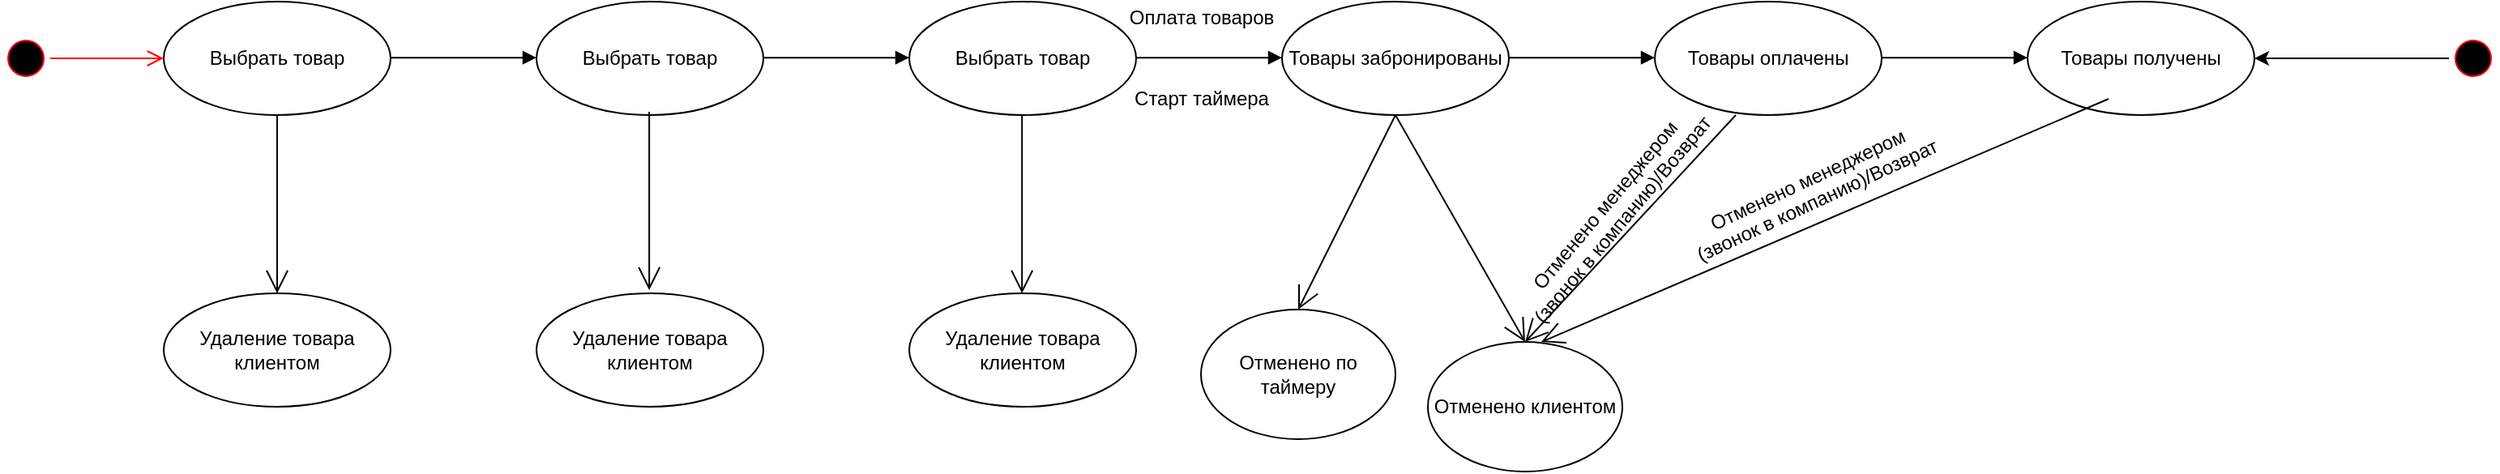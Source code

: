 <mxfile version="14.3.1" type="github">
  <diagram name="Page-1" id="e7e014a7-5840-1c2e-5031-d8a46d1fe8dd">
    <mxGraphModel dx="1385" dy="670" grid="1" gridSize="10" guides="1" tooltips="1" connect="1" arrows="1" fold="1" page="1" pageScale="1" pageWidth="1169" pageHeight="826" background="#ffffff" math="0" shadow="0">
      <root>
        <mxCell id="0" />
        <mxCell id="1" parent="0" />
        <mxCell id="yKBbH9UPJJsHBe1DaO3o-41" value="" style="ellipse;html=1;shape=startState;fillColor=#000000;strokeColor=#ff0000;" vertex="1" parent="1">
          <mxGeometry x="20" y="310" width="30" height="30" as="geometry" />
        </mxCell>
        <mxCell id="yKBbH9UPJJsHBe1DaO3o-42" value="" style="edgeStyle=orthogonalEdgeStyle;html=1;verticalAlign=bottom;endArrow=open;endSize=8;strokeColor=#ff0000;" edge="1" source="yKBbH9UPJJsHBe1DaO3o-41" parent="1">
          <mxGeometry relative="1" as="geometry">
            <mxPoint x="120" y="325" as="targetPoint" />
          </mxGeometry>
        </mxCell>
        <mxCell id="yKBbH9UPJJsHBe1DaO3o-43" value="Выбрать товар" style="ellipse;whiteSpace=wrap;html=1;" vertex="1" parent="1">
          <mxGeometry x="120" y="290" width="140" height="70" as="geometry" />
        </mxCell>
        <mxCell id="yKBbH9UPJJsHBe1DaO3o-44" value="Выбрать товар" style="ellipse;whiteSpace=wrap;html=1;" vertex="1" parent="1">
          <mxGeometry x="350" y="290" width="140" height="70" as="geometry" />
        </mxCell>
        <mxCell id="yKBbH9UPJJsHBe1DaO3o-45" value="Выбрать товар" style="ellipse;whiteSpace=wrap;html=1;" vertex="1" parent="1">
          <mxGeometry x="580" y="290" width="140" height="70" as="geometry" />
        </mxCell>
        <mxCell id="yKBbH9UPJJsHBe1DaO3o-46" value="" style="endArrow=block;endFill=1;html=1;edgeStyle=orthogonalEdgeStyle;align=left;verticalAlign=top;" edge="1" parent="1">
          <mxGeometry x="-1" relative="1" as="geometry">
            <mxPoint x="260" y="324.58" as="sourcePoint" />
            <mxPoint x="350" y="324.58" as="targetPoint" />
          </mxGeometry>
        </mxCell>
        <mxCell id="yKBbH9UPJJsHBe1DaO3o-48" value="" style="endArrow=block;endFill=1;html=1;edgeStyle=orthogonalEdgeStyle;align=left;verticalAlign=top;" edge="1" parent="1">
          <mxGeometry x="-0.778" y="-15" relative="1" as="geometry">
            <mxPoint x="490" y="324.58" as="sourcePoint" />
            <mxPoint x="580" y="324.58" as="targetPoint" />
            <mxPoint as="offset" />
          </mxGeometry>
        </mxCell>
        <mxCell id="yKBbH9UPJJsHBe1DaO3o-56" value="&lt;div&gt;Товары забронированы&lt;/div&gt;" style="ellipse;whiteSpace=wrap;html=1;" vertex="1" parent="1">
          <mxGeometry x="810" y="290" width="140" height="70" as="geometry" />
        </mxCell>
        <mxCell id="yKBbH9UPJJsHBe1DaO3o-58" value="" style="endArrow=block;endFill=1;html=1;edgeStyle=orthogonalEdgeStyle;align=left;verticalAlign=top;" edge="1" parent="1">
          <mxGeometry x="-1" relative="1" as="geometry">
            <mxPoint x="720" y="324.58" as="sourcePoint" />
            <mxPoint x="810" y="324.58" as="targetPoint" />
          </mxGeometry>
        </mxCell>
        <mxCell id="yKBbH9UPJJsHBe1DaO3o-60" value="Товары оплачены" style="ellipse;whiteSpace=wrap;html=1;" vertex="1" parent="1">
          <mxGeometry x="1040" y="290" width="140" height="70" as="geometry" />
        </mxCell>
        <mxCell id="yKBbH9UPJJsHBe1DaO3o-61" value="" style="endArrow=block;endFill=1;html=1;edgeStyle=orthogonalEdgeStyle;align=left;verticalAlign=top;" edge="1" parent="1">
          <mxGeometry x="-0.556" y="-15" relative="1" as="geometry">
            <mxPoint x="950" y="324.58" as="sourcePoint" />
            <mxPoint x="1040" y="324.58" as="targetPoint" />
            <mxPoint as="offset" />
          </mxGeometry>
        </mxCell>
        <mxCell id="yKBbH9UPJJsHBe1DaO3o-63" value="Товары получены" style="ellipse;whiteSpace=wrap;html=1;" vertex="1" parent="1">
          <mxGeometry x="1270" y="290" width="140" height="70" as="geometry" />
        </mxCell>
        <mxCell id="yKBbH9UPJJsHBe1DaO3o-64" value="" style="endArrow=block;endFill=1;html=1;edgeStyle=orthogonalEdgeStyle;align=left;verticalAlign=top;" edge="1" parent="1">
          <mxGeometry x="-1" relative="1" as="geometry">
            <mxPoint x="1180" y="324.58" as="sourcePoint" />
            <mxPoint x="1270" y="324.58" as="targetPoint" />
          </mxGeometry>
        </mxCell>
        <mxCell id="yKBbH9UPJJsHBe1DaO3o-91" style="edgeStyle=orthogonalEdgeStyle;rounded=0;orthogonalLoop=1;jettySize=auto;html=1;entryX=1;entryY=0.5;entryDx=0;entryDy=0;" edge="1" parent="1" source="yKBbH9UPJJsHBe1DaO3o-69" target="yKBbH9UPJJsHBe1DaO3o-63">
          <mxGeometry relative="1" as="geometry" />
        </mxCell>
        <mxCell id="yKBbH9UPJJsHBe1DaO3o-69" value="" style="ellipse;html=1;shape=startState;fillColor=#000000;strokeColor=#ff0000;" vertex="1" parent="1">
          <mxGeometry x="1530" y="310" width="30" height="30" as="geometry" />
        </mxCell>
        <mxCell id="yKBbH9UPJJsHBe1DaO3o-71" value="Удаление товара клиентом" style="ellipse;whiteSpace=wrap;html=1;" vertex="1" parent="1">
          <mxGeometry x="120" y="470" width="140" height="70" as="geometry" />
        </mxCell>
        <mxCell id="yKBbH9UPJJsHBe1DaO3o-72" value="Удаление товара клиентом" style="ellipse;whiteSpace=wrap;html=1;" vertex="1" parent="1">
          <mxGeometry x="350" y="470" width="140" height="70" as="geometry" />
        </mxCell>
        <mxCell id="yKBbH9UPJJsHBe1DaO3o-73" value="Удаление товара клиентом" style="ellipse;whiteSpace=wrap;html=1;" vertex="1" parent="1">
          <mxGeometry x="580" y="470" width="140" height="70" as="geometry" />
        </mxCell>
        <mxCell id="yKBbH9UPJJsHBe1DaO3o-75" value="" style="endArrow=open;endFill=1;endSize=12;html=1;exitX=0.5;exitY=1;exitDx=0;exitDy=0;entryX=0.5;entryY=0;entryDx=0;entryDy=0;" edge="1" parent="1" source="yKBbH9UPJJsHBe1DaO3o-43" target="yKBbH9UPJJsHBe1DaO3o-71">
          <mxGeometry width="160" relative="1" as="geometry">
            <mxPoint x="180" y="370" as="sourcePoint" />
            <mxPoint x="189" y="460" as="targetPoint" />
          </mxGeometry>
        </mxCell>
        <mxCell id="yKBbH9UPJJsHBe1DaO3o-77" value="" style="endArrow=open;endFill=1;endSize=12;html=1;exitX=0.5;exitY=1;exitDx=0;exitDy=0;entryX=0.5;entryY=0;entryDx=0;entryDy=0;" edge="1" parent="1">
          <mxGeometry width="160" relative="1" as="geometry">
            <mxPoint x="419.58" y="358" as="sourcePoint" />
            <mxPoint x="419.58" y="468" as="targetPoint" />
          </mxGeometry>
        </mxCell>
        <mxCell id="yKBbH9UPJJsHBe1DaO3o-78" value="" style="endArrow=open;endFill=1;endSize=12;html=1;exitX=0.5;exitY=1;exitDx=0;exitDy=0;entryX=0.5;entryY=0;entryDx=0;entryDy=0;" edge="1" parent="1">
          <mxGeometry width="160" relative="1" as="geometry">
            <mxPoint x="649.58" y="360" as="sourcePoint" />
            <mxPoint x="649.58" y="470" as="targetPoint" />
          </mxGeometry>
        </mxCell>
        <mxCell id="yKBbH9UPJJsHBe1DaO3o-79" value="Оплата товаров" style="text;html=1;align=center;verticalAlign=middle;resizable=0;points=[];autosize=1;" vertex="1" parent="1">
          <mxGeometry x="710" y="290" width="100" height="20" as="geometry" />
        </mxCell>
        <mxCell id="yKBbH9UPJJsHBe1DaO3o-80" value="Старт таймера" style="text;html=1;align=center;verticalAlign=middle;resizable=0;points=[];autosize=1;" vertex="1" parent="1">
          <mxGeometry x="710" y="340" width="100" height="20" as="geometry" />
        </mxCell>
        <mxCell id="yKBbH9UPJJsHBe1DaO3o-81" value="&lt;div&gt;Отменено по таймеру&lt;/div&gt;" style="ellipse;whiteSpace=wrap;html=1;" vertex="1" parent="1">
          <mxGeometry x="760" y="480" width="120" height="80" as="geometry" />
        </mxCell>
        <mxCell id="yKBbH9UPJJsHBe1DaO3o-83" value="Отменено клиентом" style="ellipse;whiteSpace=wrap;html=1;" vertex="1" parent="1">
          <mxGeometry x="900" y="500" width="120" height="80" as="geometry" />
        </mxCell>
        <mxCell id="yKBbH9UPJJsHBe1DaO3o-84" value="" style="endArrow=open;endFill=1;endSize=12;html=1;exitX=0.5;exitY=1;exitDx=0;exitDy=0;entryX=0.5;entryY=0;entryDx=0;entryDy=0;" edge="1" parent="1" source="yKBbH9UPJJsHBe1DaO3o-56" target="yKBbH9UPJJsHBe1DaO3o-81">
          <mxGeometry width="160" relative="1" as="geometry">
            <mxPoint x="870.0" y="360" as="sourcePoint" />
            <mxPoint x="870.0" y="470" as="targetPoint" />
          </mxGeometry>
        </mxCell>
        <mxCell id="yKBbH9UPJJsHBe1DaO3o-85" value="" style="endArrow=open;endFill=1;endSize=12;html=1;exitX=0.5;exitY=1;exitDx=0;exitDy=0;entryX=0.5;entryY=0;entryDx=0;entryDy=0;" edge="1" parent="1" target="yKBbH9UPJJsHBe1DaO3o-83">
          <mxGeometry width="160" relative="1" as="geometry">
            <mxPoint x="880.0" y="360" as="sourcePoint" />
            <mxPoint x="830" y="480" as="targetPoint" />
          </mxGeometry>
        </mxCell>
        <mxCell id="yKBbH9UPJJsHBe1DaO3o-86" value="" style="endArrow=open;endFill=1;endSize=12;html=1;exitX=0.5;exitY=1;exitDx=0;exitDy=0;" edge="1" parent="1">
          <mxGeometry width="160" relative="1" as="geometry">
            <mxPoint x="1090" y="360" as="sourcePoint" />
            <mxPoint x="960" y="500" as="targetPoint" />
          </mxGeometry>
        </mxCell>
        <mxCell id="yKBbH9UPJJsHBe1DaO3o-87" value="&lt;div&gt;Отменено менеджером&lt;/div&gt;&lt;div&gt; (звонок в компанию)/Возврат&lt;/div&gt;&lt;div&gt;&lt;br&gt;&lt;/div&gt;" style="text;html=1;align=center;verticalAlign=middle;resizable=0;points=[];autosize=1;rotation=-50;" vertex="1" parent="1">
          <mxGeometry x="930" y="400" width="180" height="50" as="geometry" />
        </mxCell>
        <mxCell id="yKBbH9UPJJsHBe1DaO3o-89" value="&lt;div&gt;Отменено менеджером&lt;/div&gt;&lt;div&gt; (звонок в компанию)/Возврат&lt;/div&gt;&lt;div&gt;&lt;br&gt;&lt;/div&gt;" style="text;html=1;align=center;verticalAlign=middle;resizable=0;points=[];autosize=1;rotation=-25;" vertex="1" parent="1">
          <mxGeometry x="1050" y="388" width="180" height="50" as="geometry" />
        </mxCell>
        <mxCell id="yKBbH9UPJJsHBe1DaO3o-90" value="" style="endArrow=open;endFill=1;endSize=12;html=1;exitX=0.5;exitY=1;exitDx=0;exitDy=0;entryX=0.002;entryY=0.698;entryDx=0;entryDy=0;entryPerimeter=0;" edge="1" parent="1" target="yKBbH9UPJJsHBe1DaO3o-87">
          <mxGeometry width="160" relative="1" as="geometry">
            <mxPoint x="1320" y="350" as="sourcePoint" />
            <mxPoint x="1190" y="490" as="targetPoint" />
          </mxGeometry>
        </mxCell>
      </root>
    </mxGraphModel>
  </diagram>
</mxfile>
